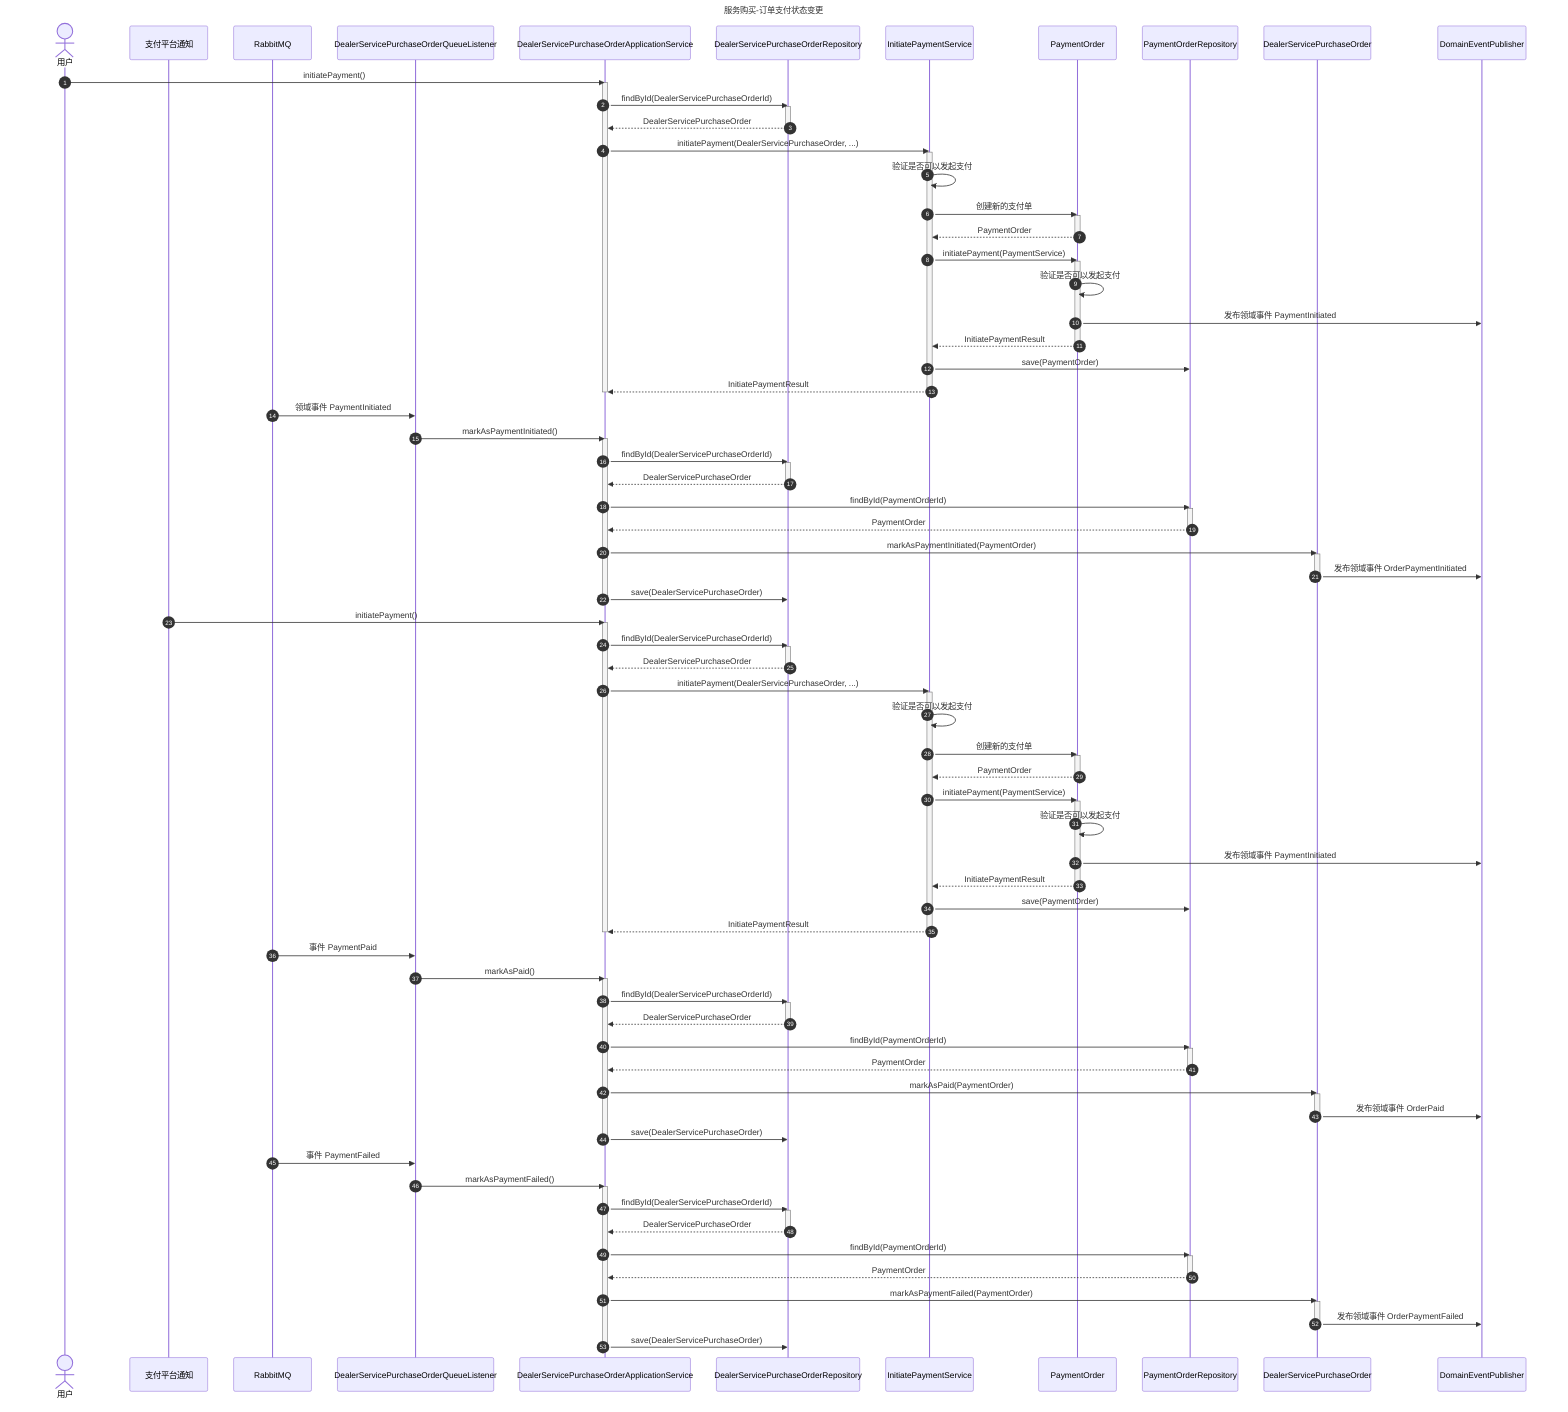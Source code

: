sequenceDiagram
    title 服务购买-订单支付状态变更

    autonumber

    actor User as 用户
    participant Notify as 支付平台通知
    participant RabbitMQ

    participant DealerServicePurchaseOrderQueueListener
    participant DealerServicePurchaseOrderApplicationService
    participant DealerServicePurchaseOrderRepository
    participant InitiatePaymentService
    participant PaymentOrder
    participant PaymentOrderRepository
    participant DealerServicePurchaseOrder

    participant DomainEventPublisher

    User->>DealerServicePurchaseOrderApplicationService: initiatePayment()

    activate DealerServicePurchaseOrderApplicationService
    DealerServicePurchaseOrderApplicationService->>DealerServicePurchaseOrderRepository: findById(DealerServicePurchaseOrderId)
    activate DealerServicePurchaseOrderRepository
    DealerServicePurchaseOrderRepository-->>DealerServicePurchaseOrderApplicationService: DealerServicePurchaseOrder
    deactivate DealerServicePurchaseOrderRepository

    DealerServicePurchaseOrderApplicationService->>InitiatePaymentService: initiatePayment(DealerServicePurchaseOrder, ...)
    activate InitiatePaymentService

    InitiatePaymentService->>InitiatePaymentService: 验证是否可以发起支付

    InitiatePaymentService->>PaymentOrder: 创建新的支付单
    activate PaymentOrder
    PaymentOrder-->>InitiatePaymentService: PaymentOrder

    deactivate PaymentOrder

    InitiatePaymentService->>PaymentOrder: initiatePayment(PaymentService)
    activate PaymentOrder
    PaymentOrder->>PaymentOrder: 验证是否可以发起支付
    PaymentOrder->>DomainEventPublisher: 发布领域事件 PaymentInitiated
    PaymentOrder-->>InitiatePaymentService: InitiatePaymentResult

    deactivate PaymentOrder

    InitiatePaymentService->>PaymentOrderRepository: save(PaymentOrder)

    InitiatePaymentService-->> DealerServicePurchaseOrderApplicationService: InitiatePaymentResult

    deactivate InitiatePaymentService

    deactivate DealerServicePurchaseOrderApplicationService

    RabbitMQ->>DealerServicePurchaseOrderQueueListener: 领域事件 PaymentInitiated
    DealerServicePurchaseOrderQueueListener->>DealerServicePurchaseOrderApplicationService: markAsPaymentInitiated()

    activate DealerServicePurchaseOrderApplicationService

    DealerServicePurchaseOrderApplicationService->>DealerServicePurchaseOrderRepository: findById(DealerServicePurchaseOrderId)
    activate DealerServicePurchaseOrderRepository

    DealerServicePurchaseOrderRepository-->>DealerServicePurchaseOrderApplicationService: DealerServicePurchaseOrder

    deactivate DealerServicePurchaseOrderRepository


    DealerServicePurchaseOrderApplicationService->>PaymentOrderRepository: findById(PaymentOrderId)
    activate PaymentOrderRepository

    PaymentOrderRepository-->>DealerServicePurchaseOrderApplicationService: PaymentOrder

    deactivate PaymentOrderRepository

    DealerServicePurchaseOrderApplicationService->>DealerServicePurchaseOrder: markAsPaymentInitiated(PaymentOrder)
    activate DealerServicePurchaseOrder
    DealerServicePurchaseOrder->>DomainEventPublisher: 发布领域事件 OrderPaymentInitiated
    deactivate DealerServicePurchaseOrder
    DealerServicePurchaseOrderApplicationService->>DealerServicePurchaseOrderRepository: save(DealerServicePurchaseOrder)

    deactivate DealerServicePurchaseOrderApplicationService

    Notify->>DealerServicePurchaseOrderApplicationService: initiatePayment()

    activate DealerServicePurchaseOrderApplicationService
    DealerServicePurchaseOrderApplicationService->>DealerServicePurchaseOrderRepository: findById(DealerServicePurchaseOrderId)
    activate DealerServicePurchaseOrderRepository
    DealerServicePurchaseOrderRepository-->>DealerServicePurchaseOrderApplicationService: DealerServicePurchaseOrder
    deactivate DealerServicePurchaseOrderRepository

    DealerServicePurchaseOrderApplicationService->>InitiatePaymentService: initiatePayment(DealerServicePurchaseOrder, ...)
    activate InitiatePaymentService

    InitiatePaymentService->>InitiatePaymentService: 验证是否可以发起支付

    InitiatePaymentService->>PaymentOrder: 创建新的支付单
    activate PaymentOrder
    PaymentOrder-->>InitiatePaymentService: PaymentOrder

    deactivate PaymentOrder

    InitiatePaymentService->>PaymentOrder: initiatePayment(PaymentService)
    activate PaymentOrder
    PaymentOrder->>PaymentOrder: 验证是否可以发起支付
    PaymentOrder->>DomainEventPublisher: 发布领域事件 PaymentInitiated
    PaymentOrder-->>InitiatePaymentService: InitiatePaymentResult

    deactivate PaymentOrder

    InitiatePaymentService->>PaymentOrderRepository: save(PaymentOrder)

    InitiatePaymentService-->> DealerServicePurchaseOrderApplicationService: InitiatePaymentResult

    deactivate InitiatePaymentService

    deactivate DealerServicePurchaseOrderApplicationService


    RabbitMQ->>DealerServicePurchaseOrderQueueListener: 事件 PaymentPaid
    DealerServicePurchaseOrderQueueListener->>DealerServicePurchaseOrderApplicationService: markAsPaid()

    activate DealerServicePurchaseOrderApplicationService

    DealerServicePurchaseOrderApplicationService->>DealerServicePurchaseOrderRepository: findById(DealerServicePurchaseOrderId)
    activate DealerServicePurchaseOrderRepository

    DealerServicePurchaseOrderRepository-->>DealerServicePurchaseOrderApplicationService: DealerServicePurchaseOrder

    deactivate DealerServicePurchaseOrderRepository


    DealerServicePurchaseOrderApplicationService->>PaymentOrderRepository: findById(PaymentOrderId)
    activate PaymentOrderRepository

    PaymentOrderRepository-->>DealerServicePurchaseOrderApplicationService: PaymentOrder

    deactivate PaymentOrderRepository

    DealerServicePurchaseOrderApplicationService->>DealerServicePurchaseOrder: markAsPaid(PaymentOrder)
    activate DealerServicePurchaseOrder
    DealerServicePurchaseOrder->>DomainEventPublisher: 发布领域事件 OrderPaid
    deactivate DealerServicePurchaseOrder
    DealerServicePurchaseOrderApplicationService->>DealerServicePurchaseOrderRepository: save(DealerServicePurchaseOrder)

    deactivate DealerServicePurchaseOrderApplicationService


    RabbitMQ->>DealerServicePurchaseOrderQueueListener: 事件 PaymentFailed
    DealerServicePurchaseOrderQueueListener->>DealerServicePurchaseOrderApplicationService: markAsPaymentFailed()

    activate DealerServicePurchaseOrderApplicationService

    DealerServicePurchaseOrderApplicationService->>DealerServicePurchaseOrderRepository: findById(DealerServicePurchaseOrderId)
    activate DealerServicePurchaseOrderRepository

    DealerServicePurchaseOrderRepository-->>DealerServicePurchaseOrderApplicationService: DealerServicePurchaseOrder

    deactivate DealerServicePurchaseOrderRepository


    DealerServicePurchaseOrderApplicationService->>PaymentOrderRepository: findById(PaymentOrderId)
    activate PaymentOrderRepository

    PaymentOrderRepository-->>DealerServicePurchaseOrderApplicationService: PaymentOrder

    deactivate PaymentOrderRepository

    DealerServicePurchaseOrderApplicationService->>DealerServicePurchaseOrder: markAsPaymentFailed(PaymentOrder)
    activate DealerServicePurchaseOrder
    DealerServicePurchaseOrder->>DomainEventPublisher: 发布领域事件 OrderPaymentFailed
    deactivate DealerServicePurchaseOrder
    DealerServicePurchaseOrderApplicationService->>DealerServicePurchaseOrderRepository: save(DealerServicePurchaseOrder)

    deactivate DealerServicePurchaseOrderApplicationService